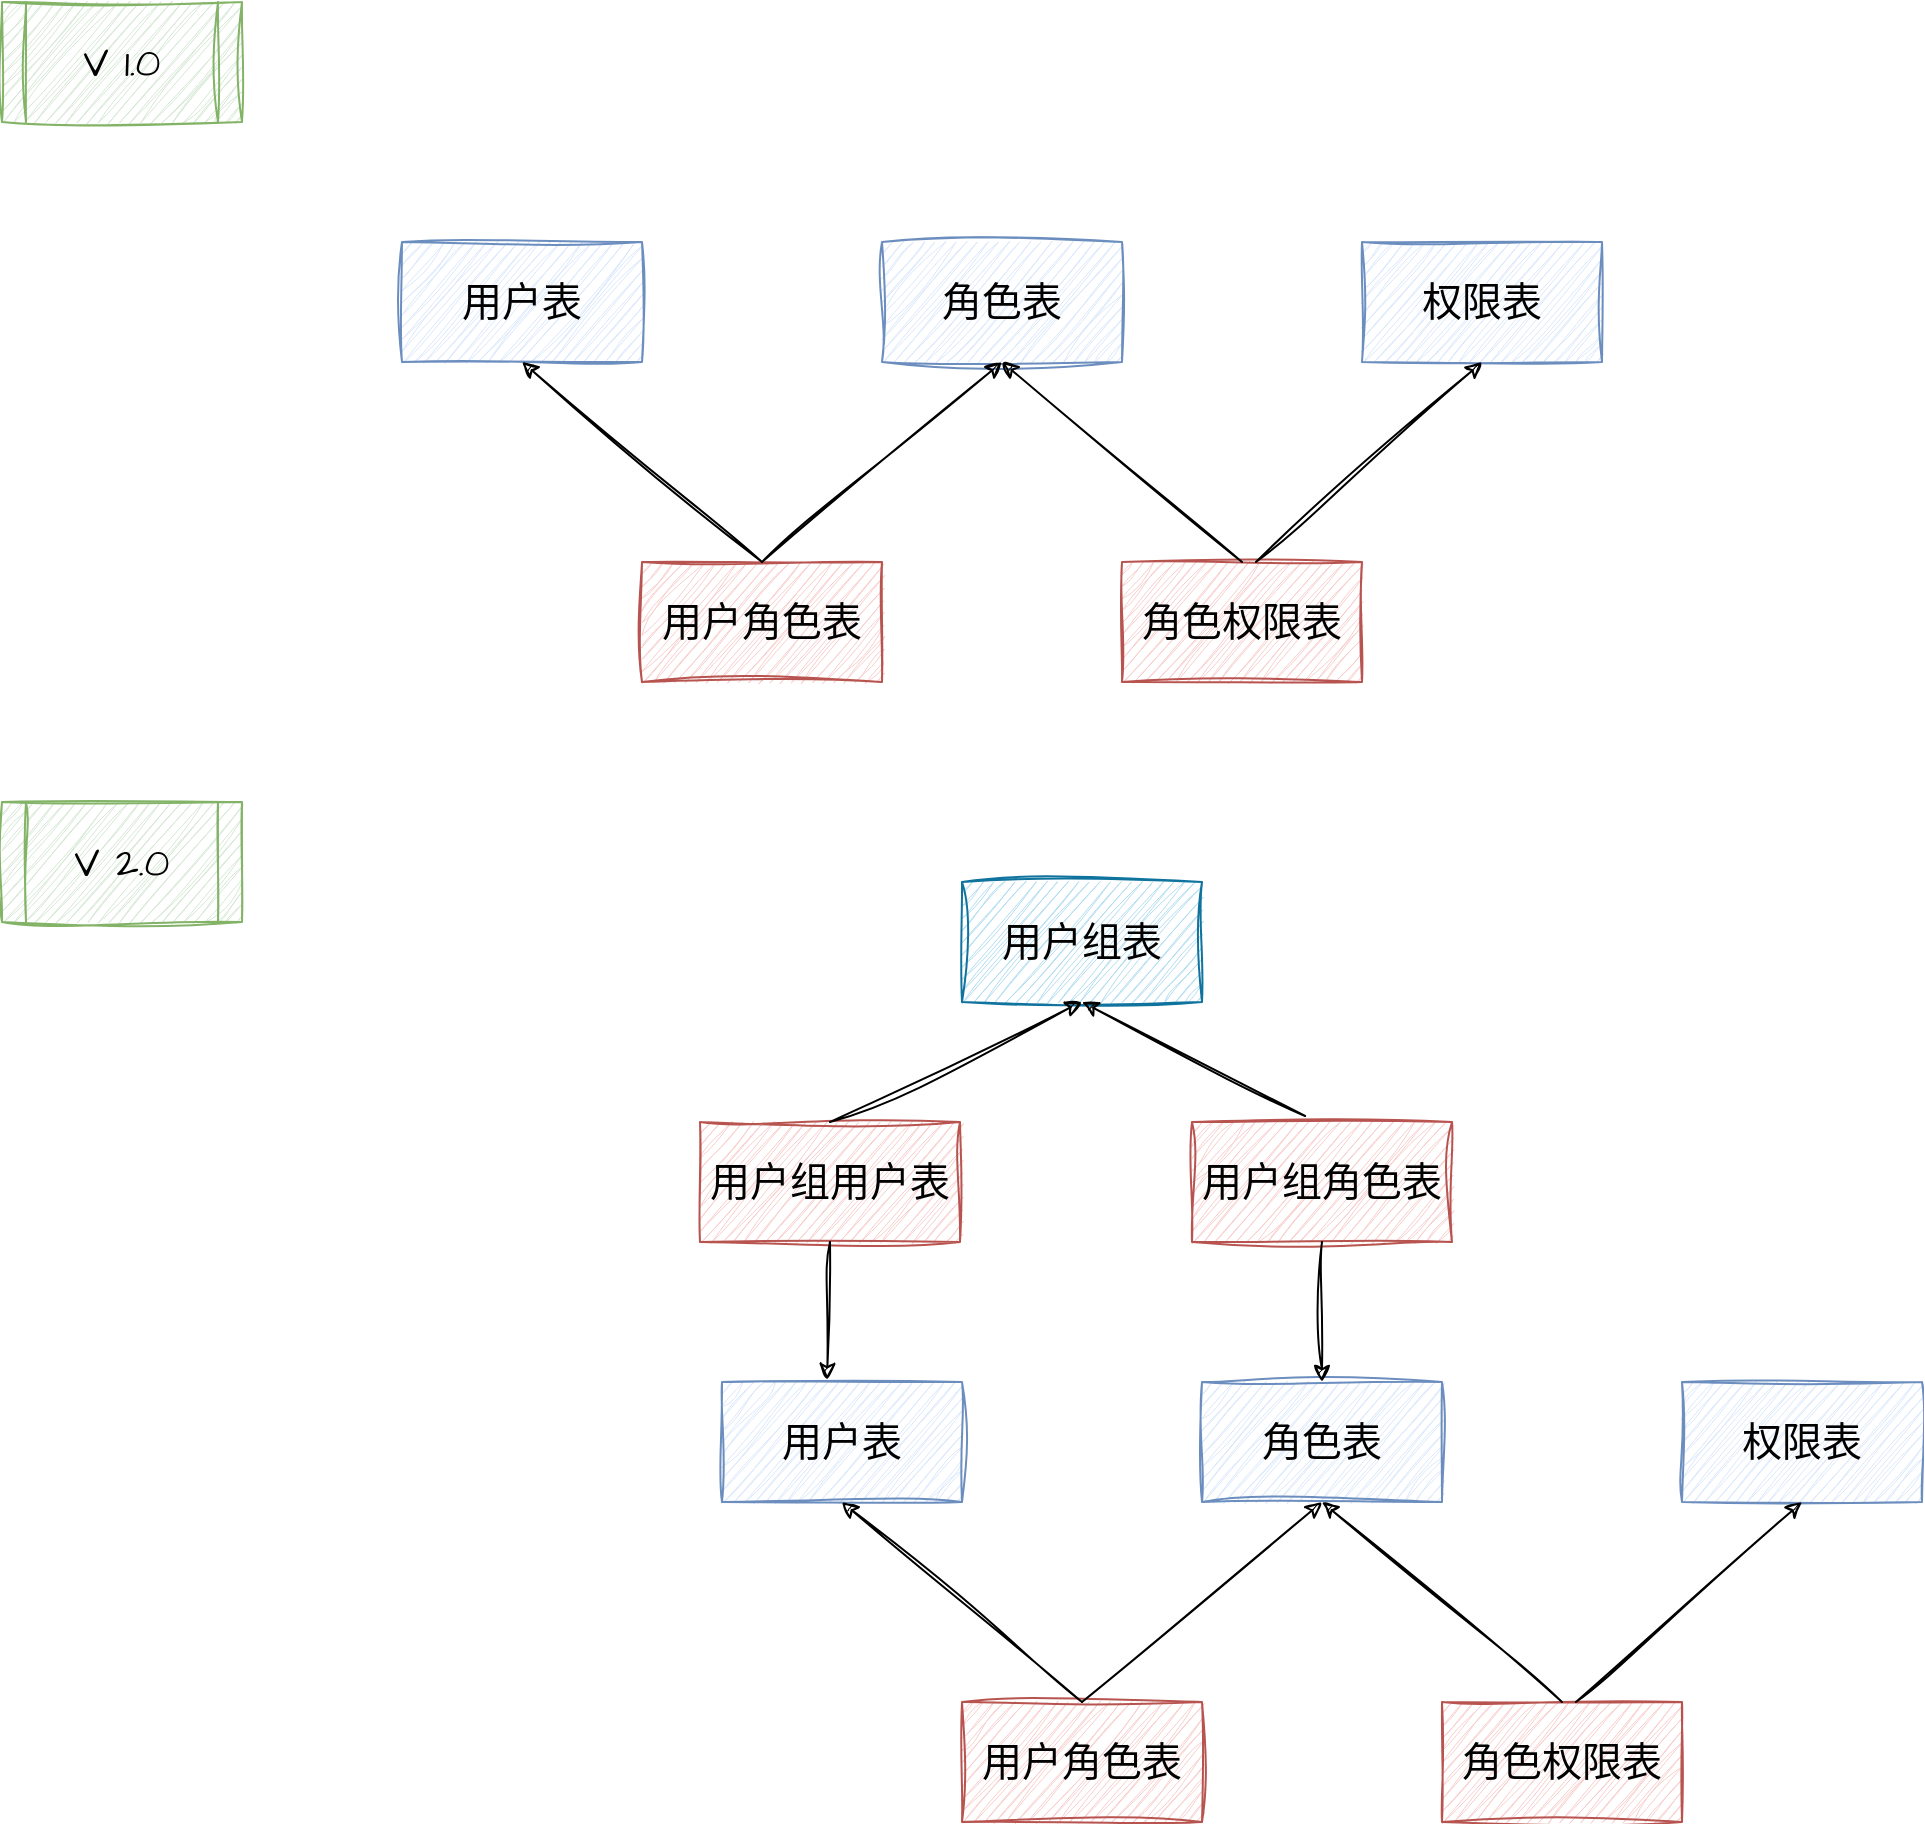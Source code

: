 <mxfile version="27.1.0">
  <diagram name="RBAC" id="Lhm3OCg-kxYGY9EgcKip">
    <mxGraphModel dx="932" dy="521" grid="1" gridSize="10" guides="1" tooltips="1" connect="1" arrows="1" fold="1" page="1" pageScale="1" pageWidth="827" pageHeight="1169" math="0" shadow="0">
      <root>
        <mxCell id="0" />
        <mxCell id="1" parent="0" />
        <mxCell id="TayqBy7cp0m5-JnRseQq-1" value="用户表" style="rounded=0;whiteSpace=wrap;html=1;sketch=1;hachureGap=4;jiggle=2;curveFitting=1;fontFamily=Architects Daughter;fontSource=https%3A%2F%2Ffonts.googleapis.com%2Fcss%3Ffamily%3DArchitects%2BDaughter;fontSize=20;fillColor=#dae8fc;strokeColor=#6c8ebf;" vertex="1" parent="1">
          <mxGeometry x="200" y="120" width="120" height="60" as="geometry" />
        </mxCell>
        <mxCell id="TayqBy7cp0m5-JnRseQq-2" value="角色表" style="rounded=0;whiteSpace=wrap;html=1;sketch=1;hachureGap=4;jiggle=2;curveFitting=1;fontFamily=Architects Daughter;fontSource=https%3A%2F%2Ffonts.googleapis.com%2Fcss%3Ffamily%3DArchitects%2BDaughter;fontSize=20;fillColor=#dae8fc;strokeColor=#6c8ebf;" vertex="1" parent="1">
          <mxGeometry x="440" y="120" width="120" height="60" as="geometry" />
        </mxCell>
        <mxCell id="TayqBy7cp0m5-JnRseQq-3" value="权限表" style="rounded=0;whiteSpace=wrap;html=1;sketch=1;hachureGap=4;jiggle=2;curveFitting=1;fontFamily=Architects Daughter;fontSource=https%3A%2F%2Ffonts.googleapis.com%2Fcss%3Ffamily%3DArchitects%2BDaughter;fontSize=20;fillColor=#dae8fc;strokeColor=#6c8ebf;" vertex="1" parent="1">
          <mxGeometry x="680" y="120" width="120" height="60" as="geometry" />
        </mxCell>
        <mxCell id="TayqBy7cp0m5-JnRseQq-4" value="用户角色表" style="rounded=0;whiteSpace=wrap;html=1;sketch=1;hachureGap=4;jiggle=2;curveFitting=1;fontFamily=Architects Daughter;fontSource=https%3A%2F%2Ffonts.googleapis.com%2Fcss%3Ffamily%3DArchitects%2BDaughter;fontSize=20;fillColor=#f8cecc;strokeColor=#b85450;" vertex="1" parent="1">
          <mxGeometry x="320" y="280" width="120" height="60" as="geometry" />
        </mxCell>
        <mxCell id="TayqBy7cp0m5-JnRseQq-5" value="角色权限表" style="rounded=0;whiteSpace=wrap;html=1;sketch=1;hachureGap=4;jiggle=2;curveFitting=1;fontFamily=Architects Daughter;fontSource=https%3A%2F%2Ffonts.googleapis.com%2Fcss%3Ffamily%3DArchitects%2BDaughter;fontSize=20;fillColor=#f8cecc;strokeColor=#b85450;" vertex="1" parent="1">
          <mxGeometry x="560" y="280" width="120" height="60" as="geometry" />
        </mxCell>
        <mxCell id="TayqBy7cp0m5-JnRseQq-11" value="" style="edgeStyle=none;orthogonalLoop=1;jettySize=auto;html=1;rounded=0;sketch=1;hachureGap=4;jiggle=2;curveFitting=1;fontFamily=Architects Daughter;fontSource=https%3A%2F%2Ffonts.googleapis.com%2Fcss%3Ffamily%3DArchitects%2BDaughter;entryX=0.5;entryY=1;entryDx=0;entryDy=0;" edge="1" parent="1" target="TayqBy7cp0m5-JnRseQq-1">
          <mxGeometry width="80" relative="1" as="geometry">
            <mxPoint x="380" y="280" as="sourcePoint" />
            <mxPoint x="260" y="210" as="targetPoint" />
            <Array as="points" />
          </mxGeometry>
        </mxCell>
        <mxCell id="TayqBy7cp0m5-JnRseQq-12" value="" style="edgeStyle=none;orthogonalLoop=1;jettySize=auto;html=1;rounded=0;sketch=1;hachureGap=4;jiggle=2;curveFitting=1;fontFamily=Architects Daughter;fontSource=https%3A%2F%2Ffonts.googleapis.com%2Fcss%3Ffamily%3DArchitects%2BDaughter;exitX=0.5;exitY=0;exitDx=0;exitDy=0;" edge="1" parent="1" source="TayqBy7cp0m5-JnRseQq-4">
          <mxGeometry width="80" relative="1" as="geometry">
            <mxPoint x="370" y="230" as="sourcePoint" />
            <mxPoint x="500" y="180" as="targetPoint" />
            <Array as="points" />
          </mxGeometry>
        </mxCell>
        <mxCell id="TayqBy7cp0m5-JnRseQq-13" value="" style="edgeStyle=none;orthogonalLoop=1;jettySize=auto;html=1;rounded=0;sketch=1;hachureGap=4;jiggle=2;curveFitting=1;fontFamily=Architects Daughter;fontSource=https%3A%2F%2Ffonts.googleapis.com%2Fcss%3Ffamily%3DArchitects%2BDaughter;" edge="1" parent="1">
          <mxGeometry width="80" relative="1" as="geometry">
            <mxPoint x="620" y="280" as="sourcePoint" />
            <mxPoint x="500" y="180" as="targetPoint" />
            <Array as="points" />
          </mxGeometry>
        </mxCell>
        <mxCell id="TayqBy7cp0m5-JnRseQq-14" value="" style="edgeStyle=none;orthogonalLoop=1;jettySize=auto;html=1;rounded=0;sketch=1;hachureGap=4;jiggle=2;curveFitting=1;fontFamily=Architects Daughter;fontSource=https%3A%2F%2Ffonts.googleapis.com%2Fcss%3Ffamily%3DArchitects%2BDaughter;exitX=0.558;exitY=0;exitDx=0;exitDy=0;exitPerimeter=0;entryX=0.5;entryY=1;entryDx=0;entryDy=0;" edge="1" parent="1" source="TayqBy7cp0m5-JnRseQq-5" target="TayqBy7cp0m5-JnRseQq-3">
          <mxGeometry width="80" relative="1" as="geometry">
            <mxPoint x="710" y="200" as="sourcePoint" />
            <mxPoint x="770" y="250" as="targetPoint" />
            <Array as="points" />
          </mxGeometry>
        </mxCell>
        <mxCell id="TayqBy7cp0m5-JnRseQq-15" value="V 1.0" style="shape=process;whiteSpace=wrap;html=1;backgroundOutline=1;sketch=1;hachureGap=4;jiggle=2;curveFitting=1;fontFamily=Architects Daughter;fontSource=https%3A%2F%2Ffonts.googleapis.com%2Fcss%3Ffamily%3DArchitects%2BDaughter;fontSize=20;fillColor=#d5e8d4;strokeColor=#82b366;" vertex="1" parent="1">
          <mxGeometry width="120" height="60" as="geometry" />
        </mxCell>
        <mxCell id="TayqBy7cp0m5-JnRseQq-25" value="V 2.0" style="shape=process;whiteSpace=wrap;html=1;backgroundOutline=1;sketch=1;hachureGap=4;jiggle=2;curveFitting=1;fontFamily=Architects Daughter;fontSource=https%3A%2F%2Ffonts.googleapis.com%2Fcss%3Ffamily%3DArchitects%2BDaughter;fontSize=20;fillColor=#d5e8d4;strokeColor=#82b366;" vertex="1" parent="1">
          <mxGeometry y="400" width="120" height="60" as="geometry" />
        </mxCell>
        <mxCell id="TayqBy7cp0m5-JnRseQq-26" value="用户组表" style="rounded=0;whiteSpace=wrap;html=1;sketch=1;hachureGap=4;jiggle=2;curveFitting=1;fontFamily=Architects Daughter;fontSource=https%3A%2F%2Ffonts.googleapis.com%2Fcss%3Ffamily%3DArchitects%2BDaughter;fontSize=20;fillColor=#b1ddf0;strokeColor=#10739e;" vertex="1" parent="1">
          <mxGeometry x="480" y="440" width="120" height="60" as="geometry" />
        </mxCell>
        <mxCell id="TayqBy7cp0m5-JnRseQq-27" value="用户组用户表" style="rounded=0;whiteSpace=wrap;html=1;sketch=1;hachureGap=4;jiggle=2;curveFitting=1;fontFamily=Architects Daughter;fontSource=https%3A%2F%2Ffonts.googleapis.com%2Fcss%3Ffamily%3DArchitects%2BDaughter;fontSize=20;fillColor=#f8cecc;strokeColor=#b85450;" vertex="1" parent="1">
          <mxGeometry x="349" y="560" width="130" height="60" as="geometry" />
        </mxCell>
        <mxCell id="TayqBy7cp0m5-JnRseQq-28" value="" style="edgeStyle=none;orthogonalLoop=1;jettySize=auto;html=1;rounded=0;sketch=1;hachureGap=4;jiggle=2;curveFitting=1;fontFamily=Architects Daughter;fontSource=https%3A%2F%2Ffonts.googleapis.com%2Fcss%3Ffamily%3DArchitects%2BDaughter;exitX=0.5;exitY=0;exitDx=0;exitDy=0;entryX=0.5;entryY=1;entryDx=0;entryDy=0;" edge="1" parent="1" source="TayqBy7cp0m5-JnRseQq-27" target="TayqBy7cp0m5-JnRseQq-26">
          <mxGeometry width="80" relative="1" as="geometry">
            <mxPoint x="330" y="620" as="sourcePoint" />
            <mxPoint x="290" y="510" as="targetPoint" />
            <Array as="points" />
          </mxGeometry>
        </mxCell>
        <mxCell id="TayqBy7cp0m5-JnRseQq-29" value="用户表" style="rounded=0;whiteSpace=wrap;html=1;sketch=1;hachureGap=4;jiggle=2;curveFitting=1;fontFamily=Architects Daughter;fontSource=https%3A%2F%2Ffonts.googleapis.com%2Fcss%3Ffamily%3DArchitects%2BDaughter;fontSize=20;fillColor=#dae8fc;strokeColor=#6c8ebf;" vertex="1" parent="1">
          <mxGeometry x="360" y="690" width="120" height="60" as="geometry" />
        </mxCell>
        <mxCell id="TayqBy7cp0m5-JnRseQq-30" value="角色表" style="rounded=0;whiteSpace=wrap;html=1;sketch=1;hachureGap=4;jiggle=2;curveFitting=1;fontFamily=Architects Daughter;fontSource=https%3A%2F%2Ffonts.googleapis.com%2Fcss%3Ffamily%3DArchitects%2BDaughter;fontSize=20;fillColor=#dae8fc;strokeColor=#6c8ebf;" vertex="1" parent="1">
          <mxGeometry x="600" y="690" width="120" height="60" as="geometry" />
        </mxCell>
        <mxCell id="TayqBy7cp0m5-JnRseQq-31" value="权限表" style="rounded=0;whiteSpace=wrap;html=1;sketch=1;hachureGap=4;jiggle=2;curveFitting=1;fontFamily=Architects Daughter;fontSource=https%3A%2F%2Ffonts.googleapis.com%2Fcss%3Ffamily%3DArchitects%2BDaughter;fontSize=20;fillColor=#dae8fc;strokeColor=#6c8ebf;" vertex="1" parent="1">
          <mxGeometry x="840" y="690" width="120" height="60" as="geometry" />
        </mxCell>
        <mxCell id="TayqBy7cp0m5-JnRseQq-32" value="用户角色表" style="rounded=0;whiteSpace=wrap;html=1;sketch=1;hachureGap=4;jiggle=2;curveFitting=1;fontFamily=Architects Daughter;fontSource=https%3A%2F%2Ffonts.googleapis.com%2Fcss%3Ffamily%3DArchitects%2BDaughter;fontSize=20;fillColor=#f8cecc;strokeColor=#b85450;" vertex="1" parent="1">
          <mxGeometry x="480" y="850" width="120" height="60" as="geometry" />
        </mxCell>
        <mxCell id="TayqBy7cp0m5-JnRseQq-33" value="角色权限表" style="rounded=0;whiteSpace=wrap;html=1;sketch=1;hachureGap=4;jiggle=2;curveFitting=1;fontFamily=Architects Daughter;fontSource=https%3A%2F%2Ffonts.googleapis.com%2Fcss%3Ffamily%3DArchitects%2BDaughter;fontSize=20;fillColor=#f8cecc;strokeColor=#b85450;" vertex="1" parent="1">
          <mxGeometry x="720" y="850" width="120" height="60" as="geometry" />
        </mxCell>
        <mxCell id="TayqBy7cp0m5-JnRseQq-34" value="" style="edgeStyle=none;orthogonalLoop=1;jettySize=auto;html=1;rounded=0;sketch=1;hachureGap=4;jiggle=2;curveFitting=1;fontFamily=Architects Daughter;fontSource=https%3A%2F%2Ffonts.googleapis.com%2Fcss%3Ffamily%3DArchitects%2BDaughter;entryX=0.5;entryY=1;entryDx=0;entryDy=0;" edge="1" parent="1" target="TayqBy7cp0m5-JnRseQq-29">
          <mxGeometry width="80" relative="1" as="geometry">
            <mxPoint x="540" y="850" as="sourcePoint" />
            <mxPoint x="420" y="780" as="targetPoint" />
            <Array as="points" />
          </mxGeometry>
        </mxCell>
        <mxCell id="TayqBy7cp0m5-JnRseQq-35" value="" style="edgeStyle=none;orthogonalLoop=1;jettySize=auto;html=1;rounded=0;sketch=1;hachureGap=4;jiggle=2;curveFitting=1;fontFamily=Architects Daughter;fontSource=https%3A%2F%2Ffonts.googleapis.com%2Fcss%3Ffamily%3DArchitects%2BDaughter;exitX=0.5;exitY=0;exitDx=0;exitDy=0;" edge="1" parent="1" source="TayqBy7cp0m5-JnRseQq-32">
          <mxGeometry width="80" relative="1" as="geometry">
            <mxPoint x="530" y="800" as="sourcePoint" />
            <mxPoint x="660" y="750" as="targetPoint" />
            <Array as="points" />
          </mxGeometry>
        </mxCell>
        <mxCell id="TayqBy7cp0m5-JnRseQq-36" value="" style="edgeStyle=none;orthogonalLoop=1;jettySize=auto;html=1;rounded=0;sketch=1;hachureGap=4;jiggle=2;curveFitting=1;fontFamily=Architects Daughter;fontSource=https%3A%2F%2Ffonts.googleapis.com%2Fcss%3Ffamily%3DArchitects%2BDaughter;" edge="1" parent="1">
          <mxGeometry width="80" relative="1" as="geometry">
            <mxPoint x="780" y="850" as="sourcePoint" />
            <mxPoint x="660" y="750" as="targetPoint" />
            <Array as="points" />
          </mxGeometry>
        </mxCell>
        <mxCell id="TayqBy7cp0m5-JnRseQq-37" value="" style="edgeStyle=none;orthogonalLoop=1;jettySize=auto;html=1;rounded=0;sketch=1;hachureGap=4;jiggle=2;curveFitting=1;fontFamily=Architects Daughter;fontSource=https%3A%2F%2Ffonts.googleapis.com%2Fcss%3Ffamily%3DArchitects%2BDaughter;exitX=0.558;exitY=0;exitDx=0;exitDy=0;exitPerimeter=0;entryX=0.5;entryY=1;entryDx=0;entryDy=0;" edge="1" parent="1" source="TayqBy7cp0m5-JnRseQq-33" target="TayqBy7cp0m5-JnRseQq-31">
          <mxGeometry width="80" relative="1" as="geometry">
            <mxPoint x="870" y="770" as="sourcePoint" />
            <mxPoint x="930" y="820" as="targetPoint" />
            <Array as="points" />
          </mxGeometry>
        </mxCell>
        <mxCell id="TayqBy7cp0m5-JnRseQq-38" value="" style="edgeStyle=none;orthogonalLoop=1;jettySize=auto;html=1;rounded=0;sketch=1;hachureGap=4;jiggle=2;curveFitting=1;fontFamily=Architects Daughter;fontSource=https%3A%2F%2Ffonts.googleapis.com%2Fcss%3Ffamily%3DArchitects%2BDaughter;exitX=0.5;exitY=1;exitDx=0;exitDy=0;entryX=0.438;entryY=-0.017;entryDx=0;entryDy=0;entryPerimeter=0;" edge="1" parent="1" source="TayqBy7cp0m5-JnRseQq-27" target="TayqBy7cp0m5-JnRseQq-29">
          <mxGeometry width="80" relative="1" as="geometry">
            <mxPoint x="330" y="610" as="sourcePoint" />
            <mxPoint x="410" y="610" as="targetPoint" />
            <Array as="points" />
          </mxGeometry>
        </mxCell>
        <mxCell id="TayqBy7cp0m5-JnRseQq-39" value="用户组角色表" style="rounded=0;whiteSpace=wrap;html=1;sketch=1;hachureGap=4;jiggle=2;curveFitting=1;fontFamily=Architects Daughter;fontSource=https%3A%2F%2Ffonts.googleapis.com%2Fcss%3Ffamily%3DArchitects%2BDaughter;fontSize=20;fillColor=#f8cecc;strokeColor=#b85450;" vertex="1" parent="1">
          <mxGeometry x="595" y="560" width="130" height="60" as="geometry" />
        </mxCell>
        <mxCell id="TayqBy7cp0m5-JnRseQq-40" value="" style="edgeStyle=none;orthogonalLoop=1;jettySize=auto;html=1;rounded=0;sketch=1;hachureGap=4;jiggle=2;curveFitting=1;fontFamily=Architects Daughter;fontSource=https%3A%2F%2Ffonts.googleapis.com%2Fcss%3Ffamily%3DArchitects%2BDaughter;exitX=0.435;exitY=-0.05;exitDx=0;exitDy=0;exitPerimeter=0;" edge="1" parent="1" source="TayqBy7cp0m5-JnRseQq-39">
          <mxGeometry width="80" relative="1" as="geometry">
            <mxPoint x="540" y="580" as="sourcePoint" />
            <mxPoint x="540" y="500" as="targetPoint" />
            <Array as="points" />
          </mxGeometry>
        </mxCell>
        <mxCell id="TayqBy7cp0m5-JnRseQq-41" value="" style="edgeStyle=none;orthogonalLoop=1;jettySize=auto;html=1;rounded=0;sketch=1;hachureGap=4;jiggle=2;curveFitting=1;fontFamily=Architects Daughter;fontSource=https%3A%2F%2Ffonts.googleapis.com%2Fcss%3Ffamily%3DArchitects%2BDaughter;entryX=0.5;entryY=0;entryDx=0;entryDy=0;exitX=0.5;exitY=1;exitDx=0;exitDy=0;" edge="1" parent="1" source="TayqBy7cp0m5-JnRseQq-39" target="TayqBy7cp0m5-JnRseQq-30">
          <mxGeometry width="80" relative="1" as="geometry">
            <mxPoint x="660" y="640" as="sourcePoint" />
            <mxPoint x="740" y="640" as="targetPoint" />
            <Array as="points" />
          </mxGeometry>
        </mxCell>
      </root>
    </mxGraphModel>
  </diagram>
</mxfile>
